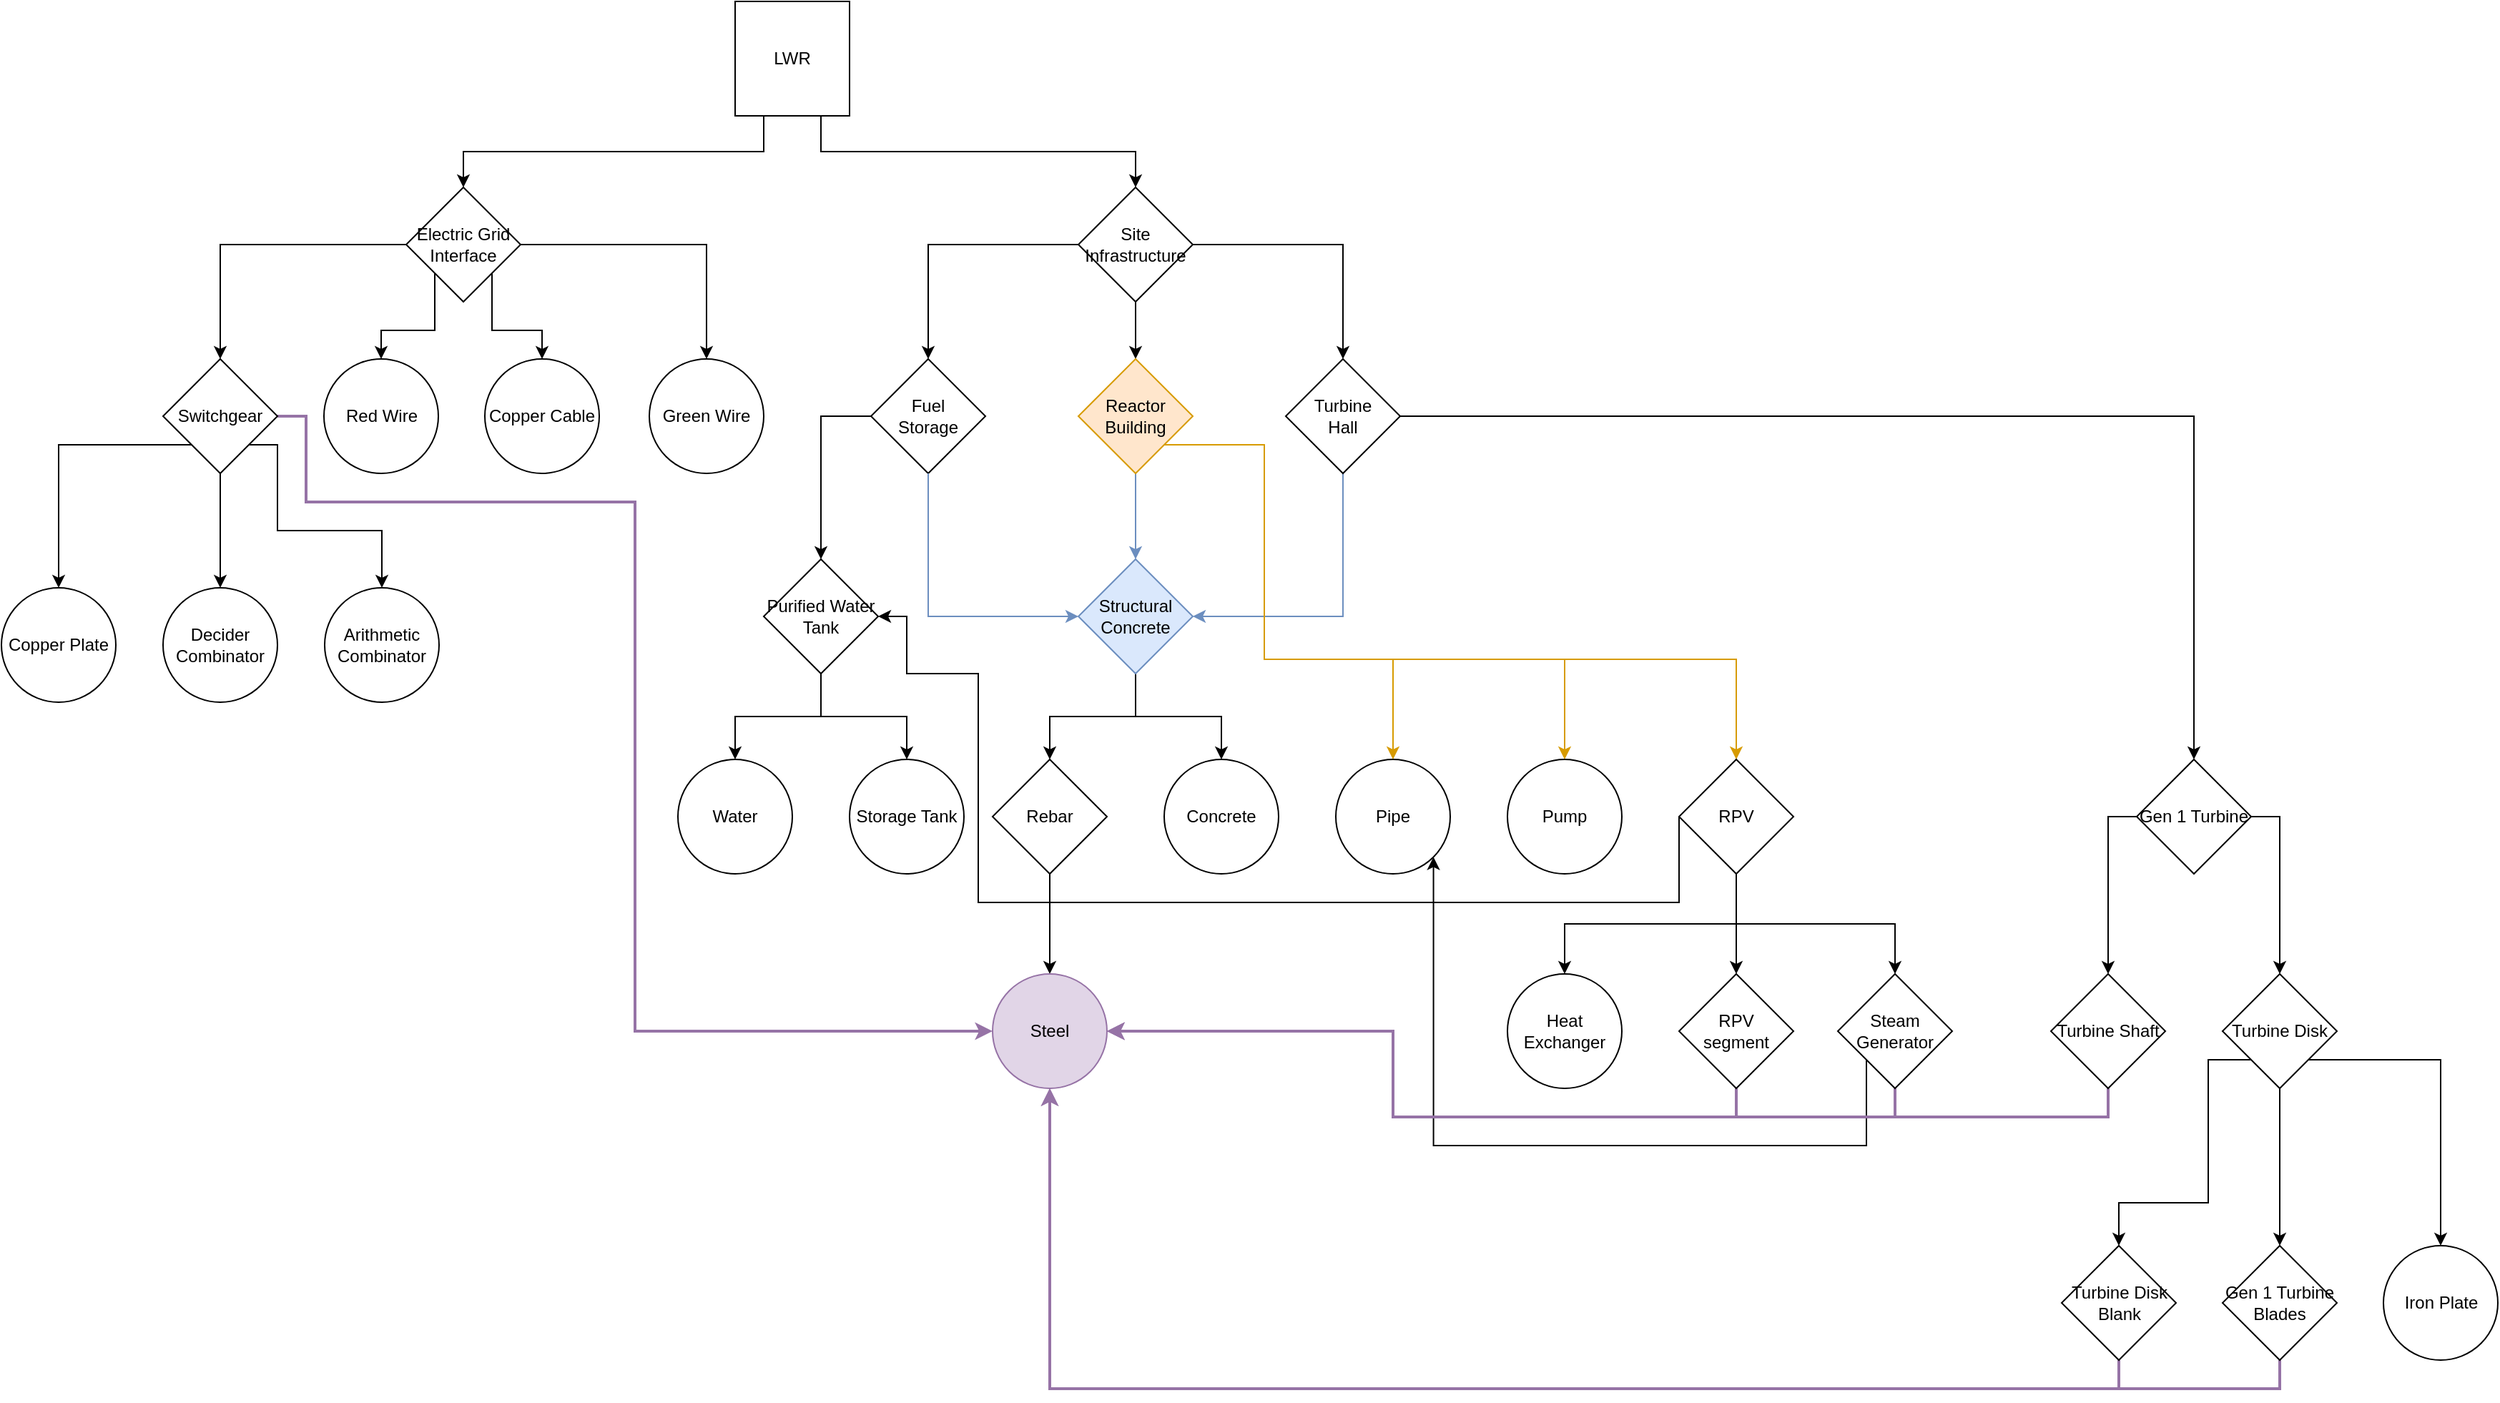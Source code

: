 <mxfile version="12.2.7" type="device" pages="1"><diagram id="TcMjS8_571rqWFJ2cBL9" name="Page-1"><mxGraphModel dx="1592" dy="757" grid="1" gridSize="10" guides="1" tooltips="1" connect="1" arrows="1" fold="1" page="1" pageScale="1" pageWidth="850" pageHeight="1100" math="0" shadow="0"><root><mxCell id="0"/><mxCell id="1" parent="0"/><mxCell id="RIYCR4amAmrsdQz-sDST-30" style="edgeStyle=orthogonalEdgeStyle;rounded=0;orthogonalLoop=1;jettySize=auto;html=1;exitX=0.25;exitY=1;exitDx=0;exitDy=0;" parent="1" source="RIYCR4amAmrsdQz-sDST-2" target="RIYCR4amAmrsdQz-sDST-8" edge="1"><mxGeometry relative="1" as="geometry"/></mxCell><mxCell id="RIYCR4amAmrsdQz-sDST-31" style="edgeStyle=orthogonalEdgeStyle;rounded=0;orthogonalLoop=1;jettySize=auto;html=1;exitX=0.75;exitY=1;exitDx=0;exitDy=0;" parent="1" source="RIYCR4amAmrsdQz-sDST-2" target="RIYCR4amAmrsdQz-sDST-9" edge="1"><mxGeometry relative="1" as="geometry"/></mxCell><mxCell id="RIYCR4amAmrsdQz-sDST-2" value="LWR" style="whiteSpace=wrap;html=1;aspect=fixed;" parent="1" vertex="1"><mxGeometry x="330" y="60" width="80" height="80" as="geometry"/></mxCell><mxCell id="Esh6tsAsbn587ZxgcHVG-64" style="edgeStyle=orthogonalEdgeStyle;rounded=0;orthogonalLoop=1;jettySize=auto;html=1;exitX=1;exitY=1;exitDx=0;exitDy=0;strokeWidth=1;" edge="1" parent="1" source="RIYCR4amAmrsdQz-sDST-8" target="Esh6tsAsbn587ZxgcHVG-63"><mxGeometry relative="1" as="geometry"/></mxCell><mxCell id="Esh6tsAsbn587ZxgcHVG-65" style="edgeStyle=orthogonalEdgeStyle;rounded=0;orthogonalLoop=1;jettySize=auto;html=1;exitX=0;exitY=1;exitDx=0;exitDy=0;entryX=0.5;entryY=0;entryDx=0;entryDy=0;strokeWidth=1;" edge="1" parent="1" source="RIYCR4amAmrsdQz-sDST-8" target="Esh6tsAsbn587ZxgcHVG-62"><mxGeometry relative="1" as="geometry"/></mxCell><mxCell id="Esh6tsAsbn587ZxgcHVG-67" style="edgeStyle=orthogonalEdgeStyle;rounded=0;orthogonalLoop=1;jettySize=auto;html=1;exitX=1;exitY=0.5;exitDx=0;exitDy=0;entryX=0.5;entryY=0;entryDx=0;entryDy=0;strokeWidth=1;" edge="1" parent="1" source="RIYCR4amAmrsdQz-sDST-8" target="Esh6tsAsbn587ZxgcHVG-61"><mxGeometry relative="1" as="geometry"/></mxCell><mxCell id="Esh6tsAsbn587ZxgcHVG-68" style="edgeStyle=orthogonalEdgeStyle;rounded=0;orthogonalLoop=1;jettySize=auto;html=1;exitX=0;exitY=0.5;exitDx=0;exitDy=0;entryX=0.5;entryY=0;entryDx=0;entryDy=0;strokeWidth=1;" edge="1" parent="1" source="RIYCR4amAmrsdQz-sDST-8" target="RIYCR4amAmrsdQz-sDST-14"><mxGeometry relative="1" as="geometry"/></mxCell><mxCell id="RIYCR4amAmrsdQz-sDST-8" value="Electric Grid Interface" style="rhombus;whiteSpace=wrap;html=1;fontFamily=Helvetica;fontSize=12;fontColor=#000000;align=center;strokeColor=#000000;fillColor=#ffffff;" parent="1" vertex="1"><mxGeometry x="100" y="190" width="80" height="80" as="geometry"/></mxCell><mxCell id="RIYCR4amAmrsdQz-sDST-44" style="edgeStyle=orthogonalEdgeStyle;rounded=0;orthogonalLoop=1;jettySize=auto;html=1;exitX=0.5;exitY=1;exitDx=0;exitDy=0;entryX=0.5;entryY=0;entryDx=0;entryDy=0;" parent="1" source="RIYCR4amAmrsdQz-sDST-9" target="RIYCR4amAmrsdQz-sDST-10" edge="1"><mxGeometry relative="1" as="geometry"/></mxCell><mxCell id="RIYCR4amAmrsdQz-sDST-45" style="edgeStyle=orthogonalEdgeStyle;rounded=0;orthogonalLoop=1;jettySize=auto;html=1;exitX=1;exitY=0.5;exitDx=0;exitDy=0;entryX=0.5;entryY=0;entryDx=0;entryDy=0;" parent="1" source="RIYCR4amAmrsdQz-sDST-9" target="RIYCR4amAmrsdQz-sDST-11" edge="1"><mxGeometry relative="1" as="geometry"><Array as="points"><mxPoint x="755" y="230"/></Array></mxGeometry></mxCell><mxCell id="RIYCR4amAmrsdQz-sDST-46" style="edgeStyle=orthogonalEdgeStyle;rounded=0;orthogonalLoop=1;jettySize=auto;html=1;exitX=0;exitY=0.5;exitDx=0;exitDy=0;entryX=0.5;entryY=0;entryDx=0;entryDy=0;" parent="1" source="RIYCR4amAmrsdQz-sDST-9" target="RIYCR4amAmrsdQz-sDST-12" edge="1"><mxGeometry relative="1" as="geometry"/></mxCell><mxCell id="RIYCR4amAmrsdQz-sDST-9" value="Site Infrastructure" style="rhombus;whiteSpace=wrap;html=1;fontFamily=Helvetica;fontSize=12;fontColor=#000000;align=center;strokeColor=#000000;fillColor=#ffffff;" parent="1" vertex="1"><mxGeometry x="570" y="190" width="80" height="80" as="geometry"/></mxCell><mxCell id="Esh6tsAsbn587ZxgcHVG-20" style="edgeStyle=orthogonalEdgeStyle;rounded=0;orthogonalLoop=1;jettySize=auto;html=1;exitX=0.5;exitY=1;exitDx=0;exitDy=0;entryX=0.5;entryY=0;entryDx=0;entryDy=0;" edge="1" parent="1" source="Esh6tsAsbn587ZxgcHVG-2" target="Esh6tsAsbn587ZxgcHVG-21"><mxGeometry relative="1" as="geometry"><mxPoint x="930" y="200" as="targetPoint"/></mxGeometry></mxCell><mxCell id="Esh6tsAsbn587ZxgcHVG-24" style="edgeStyle=orthogonalEdgeStyle;rounded=0;orthogonalLoop=1;jettySize=auto;html=1;exitX=0.5;exitY=1;exitDx=0;exitDy=0;entryX=1;entryY=0.5;entryDx=0;entryDy=0;fillColor=#dae8fc;strokeColor=#6c8ebf;" edge="1" parent="1" source="RIYCR4amAmrsdQz-sDST-11" target="Esh6tsAsbn587ZxgcHVG-2"><mxGeometry relative="1" as="geometry"/></mxCell><mxCell id="Esh6tsAsbn587ZxgcHVG-47" style="edgeStyle=orthogonalEdgeStyle;rounded=0;orthogonalLoop=1;jettySize=auto;html=1;exitX=1;exitY=0.5;exitDx=0;exitDy=0;entryX=0.5;entryY=0;entryDx=0;entryDy=0;" edge="1" parent="1" source="RIYCR4amAmrsdQz-sDST-11" target="Esh6tsAsbn587ZxgcHVG-46"><mxGeometry relative="1" as="geometry"/></mxCell><mxCell id="RIYCR4amAmrsdQz-sDST-11" value="&lt;div&gt;Turbine&lt;/div&gt;&lt;div&gt;Hall&lt;br&gt;&lt;/div&gt;" style="rhombus;whiteSpace=wrap;html=1;" parent="1" vertex="1"><mxGeometry x="715" y="310" width="80" height="80" as="geometry"/></mxCell><mxCell id="Esh6tsAsbn587ZxgcHVG-3" value="" style="edgeStyle=orthogonalEdgeStyle;rounded=0;orthogonalLoop=1;jettySize=auto;html=1;fillColor=#dae8fc;strokeColor=#6c8ebf;" edge="1" parent="1" source="RIYCR4amAmrsdQz-sDST-10" target="Esh6tsAsbn587ZxgcHVG-2"><mxGeometry relative="1" as="geometry"/></mxCell><mxCell id="Esh6tsAsbn587ZxgcHVG-27" style="edgeStyle=orthogonalEdgeStyle;rounded=0;orthogonalLoop=1;jettySize=auto;html=1;exitX=0;exitY=0.5;exitDx=0;exitDy=0;entryX=0.5;entryY=0;entryDx=0;entryDy=0;" edge="1" parent="1" source="RIYCR4amAmrsdQz-sDST-12" target="Esh6tsAsbn587ZxgcHVG-4"><mxGeometry relative="1" as="geometry"/></mxCell><mxCell id="RIYCR4amAmrsdQz-sDST-12" value="&lt;div&gt;Fuel&lt;/div&gt;&lt;div&gt;Storage&lt;br&gt;&lt;/div&gt;" style="rhombus;whiteSpace=wrap;html=1;" parent="1" vertex="1"><mxGeometry x="425" y="310" width="80" height="80" as="geometry"/></mxCell><mxCell id="Esh6tsAsbn587ZxgcHVG-25" style="edgeStyle=orthogonalEdgeStyle;rounded=0;orthogonalLoop=1;jettySize=auto;html=1;exitX=0.5;exitY=1;exitDx=0;exitDy=0;" edge="1" parent="1" source="Esh6tsAsbn587ZxgcHVG-4" target="Esh6tsAsbn587ZxgcHVG-15"><mxGeometry relative="1" as="geometry"/></mxCell><mxCell id="Esh6tsAsbn587ZxgcHVG-26" style="edgeStyle=orthogonalEdgeStyle;rounded=0;orthogonalLoop=1;jettySize=auto;html=1;exitX=0.5;exitY=1;exitDx=0;exitDy=0;entryX=0.5;entryY=0;entryDx=0;entryDy=0;" edge="1" parent="1" source="Esh6tsAsbn587ZxgcHVG-4" target="Esh6tsAsbn587ZxgcHVG-12"><mxGeometry relative="1" as="geometry"/></mxCell><mxCell id="Esh6tsAsbn587ZxgcHVG-4" value="Purified Water Tank" style="rhombus;whiteSpace=wrap;html=1;" vertex="1" parent="1"><mxGeometry x="350" y="450" width="80" height="80" as="geometry"/></mxCell><mxCell id="Esh6tsAsbn587ZxgcHVG-12" value="Water" style="ellipse;whiteSpace=wrap;html=1;aspect=fixed;fontFamily=Helvetica;fontSize=12;fontColor=#000000;align=center;strokeColor=#000000;fillColor=#ffffff;" vertex="1" parent="1"><mxGeometry x="290" y="590" width="80" height="80" as="geometry"/></mxCell><mxCell id="Esh6tsAsbn587ZxgcHVG-11" style="edgeStyle=orthogonalEdgeStyle;rounded=0;orthogonalLoop=1;jettySize=auto;html=1;exitX=0.5;exitY=1;exitDx=0;exitDy=0;entryX=0.5;entryY=0;entryDx=0;entryDy=0;" edge="1" parent="1" source="Esh6tsAsbn587ZxgcHVG-2" target="Esh6tsAsbn587ZxgcHVG-10"><mxGeometry relative="1" as="geometry"/></mxCell><mxCell id="Esh6tsAsbn587ZxgcHVG-73" style="edgeStyle=orthogonalEdgeStyle;rounded=0;orthogonalLoop=1;jettySize=auto;html=1;exitX=0;exitY=1;exitDx=0;exitDy=0;entryX=0.5;entryY=0;entryDx=0;entryDy=0;strokeWidth=1;" edge="1" parent="1" source="RIYCR4amAmrsdQz-sDST-14" target="Esh6tsAsbn587ZxgcHVG-71"><mxGeometry relative="1" as="geometry"/></mxCell><mxCell id="Esh6tsAsbn587ZxgcHVG-74" style="edgeStyle=orthogonalEdgeStyle;rounded=0;orthogonalLoop=1;jettySize=auto;html=1;exitX=0.5;exitY=1;exitDx=0;exitDy=0;entryX=0.5;entryY=0;entryDx=0;entryDy=0;strokeWidth=1;" edge="1" parent="1" source="RIYCR4amAmrsdQz-sDST-14" target="Esh6tsAsbn587ZxgcHVG-70"><mxGeometry relative="1" as="geometry"/></mxCell><mxCell id="Esh6tsAsbn587ZxgcHVG-75" style="edgeStyle=orthogonalEdgeStyle;rounded=0;orthogonalLoop=1;jettySize=auto;html=1;exitX=1;exitY=1;exitDx=0;exitDy=0;entryX=0.5;entryY=0;entryDx=0;entryDy=0;strokeWidth=1;" edge="1" parent="1" source="RIYCR4amAmrsdQz-sDST-14" target="Esh6tsAsbn587ZxgcHVG-69"><mxGeometry relative="1" as="geometry"><Array as="points"><mxPoint x="10" y="370"/><mxPoint x="10" y="430"/><mxPoint x="83" y="430"/></Array></mxGeometry></mxCell><mxCell id="Esh6tsAsbn587ZxgcHVG-76" style="edgeStyle=orthogonalEdgeStyle;rounded=0;orthogonalLoop=1;jettySize=auto;html=1;exitX=1;exitY=0.5;exitDx=0;exitDy=0;entryX=0;entryY=0.5;entryDx=0;entryDy=0;strokeWidth=2;fillColor=#e1d5e7;strokeColor=#9673a6;" edge="1" parent="1" source="RIYCR4amAmrsdQz-sDST-14" target="Esh6tsAsbn587ZxgcHVG-17"><mxGeometry relative="1" as="geometry"><Array as="points"><mxPoint x="30" y="350"/><mxPoint x="30" y="410"/><mxPoint x="260" y="410"/><mxPoint x="260" y="780"/></Array></mxGeometry></mxCell><mxCell id="RIYCR4amAmrsdQz-sDST-14" value="Switchgear" style="rhombus;whiteSpace=wrap;html=1;" parent="1" vertex="1"><mxGeometry x="-70" y="310" width="80" height="80" as="geometry"/></mxCell><mxCell id="Esh6tsAsbn587ZxgcHVG-28" style="edgeStyle=orthogonalEdgeStyle;rounded=0;orthogonalLoop=1;jettySize=auto;html=1;exitX=0.5;exitY=1;exitDx=0;exitDy=0;entryX=0.5;entryY=0;entryDx=0;entryDy=0;" edge="1" parent="1" source="Esh6tsAsbn587ZxgcHVG-10" target="Esh6tsAsbn587ZxgcHVG-17"><mxGeometry relative="1" as="geometry"/></mxCell><mxCell id="Esh6tsAsbn587ZxgcHVG-10" value="Rebar" style="rhombus;whiteSpace=wrap;html=1;" vertex="1" parent="1"><mxGeometry x="510" y="590" width="80" height="80" as="geometry"/></mxCell><mxCell id="Esh6tsAsbn587ZxgcHVG-15" value="Storage Tank" style="ellipse;whiteSpace=wrap;html=1;aspect=fixed;fontFamily=Helvetica;fontSize=12;fontColor=#000000;align=center;strokeColor=#000000;fillColor=#ffffff;" vertex="1" parent="1"><mxGeometry x="410" y="590" width="80" height="80" as="geometry"/></mxCell><mxCell id="Esh6tsAsbn587ZxgcHVG-17" value="Steel" style="ellipse;whiteSpace=wrap;html=1;aspect=fixed;fontFamily=Helvetica;fontSize=12;align=center;strokeColor=#9673a6;fillColor=#e1d5e7;" vertex="1" parent="1"><mxGeometry x="510" y="740" width="80" height="80" as="geometry"/></mxCell><mxCell id="Esh6tsAsbn587ZxgcHVG-21" value="&lt;div&gt;Concrete&lt;/div&gt;" style="ellipse;whiteSpace=wrap;html=1;aspect=fixed;fontFamily=Helvetica;fontSize=12;fontColor=#000000;align=center;strokeColor=#000000;fillColor=#ffffff;" vertex="1" parent="1"><mxGeometry x="630" y="590" width="80" height="80" as="geometry"/></mxCell><mxCell id="Esh6tsAsbn587ZxgcHVG-32" style="edgeStyle=orthogonalEdgeStyle;rounded=0;orthogonalLoop=1;jettySize=auto;html=1;exitX=1;exitY=1;exitDx=0;exitDy=0;entryX=0.5;entryY=0;entryDx=0;entryDy=0;fillColor=#ffe6cc;strokeColor=#d79b00;" edge="1" parent="1" source="RIYCR4amAmrsdQz-sDST-10" target="Esh6tsAsbn587ZxgcHVG-29"><mxGeometry relative="1" as="geometry"><Array as="points"><mxPoint x="700" y="370"/><mxPoint x="700" y="520"/><mxPoint x="790" y="520"/></Array></mxGeometry></mxCell><mxCell id="Esh6tsAsbn587ZxgcHVG-33" style="edgeStyle=orthogonalEdgeStyle;rounded=0;orthogonalLoop=1;jettySize=auto;html=1;exitX=1;exitY=1;exitDx=0;exitDy=0;entryX=0.5;entryY=0;entryDx=0;entryDy=0;fillColor=#ffe6cc;strokeColor=#d79b00;" edge="1" parent="1" source="RIYCR4amAmrsdQz-sDST-10" target="Esh6tsAsbn587ZxgcHVG-30"><mxGeometry relative="1" as="geometry"><Array as="points"><mxPoint x="700" y="370"/><mxPoint x="700" y="520"/><mxPoint x="910" y="520"/></Array></mxGeometry></mxCell><mxCell id="Esh6tsAsbn587ZxgcHVG-34" style="edgeStyle=orthogonalEdgeStyle;rounded=0;orthogonalLoop=1;jettySize=auto;html=1;exitX=1;exitY=1;exitDx=0;exitDy=0;entryX=0.5;entryY=0;entryDx=0;entryDy=0;fillColor=#ffe6cc;strokeColor=#d79b00;" edge="1" parent="1" source="RIYCR4amAmrsdQz-sDST-10" target="Esh6tsAsbn587ZxgcHVG-31"><mxGeometry relative="1" as="geometry"><Array as="points"><mxPoint x="700" y="370"/><mxPoint x="700" y="520"/><mxPoint x="1030" y="520"/></Array></mxGeometry></mxCell><mxCell id="RIYCR4amAmrsdQz-sDST-10" value="Reactor Building" style="rhombus;whiteSpace=wrap;html=1;fillColor=#ffe6cc;strokeColor=#d79b00;" parent="1" vertex="1"><mxGeometry x="570" y="310" width="80" height="80" as="geometry"/></mxCell><mxCell id="Esh6tsAsbn587ZxgcHVG-2" value="Structural Concrete" style="rhombus;whiteSpace=wrap;html=1;fillColor=#dae8fc;strokeColor=#6c8ebf;" vertex="1" parent="1"><mxGeometry x="570" y="450" width="80" height="80" as="geometry"/></mxCell><mxCell id="Esh6tsAsbn587ZxgcHVG-23" value="" style="edgeStyle=orthogonalEdgeStyle;rounded=0;orthogonalLoop=1;jettySize=auto;html=1;entryX=0;entryY=0.5;entryDx=0;entryDy=0;fillColor=#dae8fc;strokeColor=#6c8ebf;" edge="1" parent="1" source="RIYCR4amAmrsdQz-sDST-12" target="Esh6tsAsbn587ZxgcHVG-2"><mxGeometry relative="1" as="geometry"><mxPoint x="465" y="390" as="sourcePoint"/><mxPoint x="968.5" y="640" as="targetPoint"/><Array as="points"><mxPoint x="465" y="490"/></Array></mxGeometry></mxCell><mxCell id="Esh6tsAsbn587ZxgcHVG-29" value="Pipe" style="ellipse;whiteSpace=wrap;html=1;aspect=fixed;" vertex="1" parent="1"><mxGeometry x="750" y="590" width="80" height="80" as="geometry"/></mxCell><mxCell id="Esh6tsAsbn587ZxgcHVG-30" value="Pump" style="ellipse;whiteSpace=wrap;html=1;aspect=fixed;" vertex="1" parent="1"><mxGeometry x="870" y="590" width="80" height="80" as="geometry"/></mxCell><mxCell id="Esh6tsAsbn587ZxgcHVG-37" style="edgeStyle=orthogonalEdgeStyle;rounded=0;orthogonalLoop=1;jettySize=auto;html=1;entryX=1;entryY=0.5;entryDx=0;entryDy=0;exitX=0;exitY=0.5;exitDx=0;exitDy=0;" edge="1" parent="1" source="Esh6tsAsbn587ZxgcHVG-31" target="Esh6tsAsbn587ZxgcHVG-4"><mxGeometry relative="1" as="geometry"><mxPoint x="1070" y="710" as="sourcePoint"/><Array as="points"><mxPoint x="990" y="690"/><mxPoint x="500" y="690"/><mxPoint x="500" y="530"/><mxPoint x="450" y="530"/><mxPoint x="450" y="490"/></Array></mxGeometry></mxCell><mxCell id="Esh6tsAsbn587ZxgcHVG-40" style="edgeStyle=orthogonalEdgeStyle;rounded=0;orthogonalLoop=1;jettySize=auto;html=1;exitX=0.5;exitY=1;exitDx=0;exitDy=0;entryX=0.5;entryY=0;entryDx=0;entryDy=0;" edge="1" parent="1" source="Esh6tsAsbn587ZxgcHVG-31" target="Esh6tsAsbn587ZxgcHVG-38"><mxGeometry relative="1" as="geometry"/></mxCell><mxCell id="Esh6tsAsbn587ZxgcHVG-41" style="edgeStyle=orthogonalEdgeStyle;rounded=0;orthogonalLoop=1;jettySize=auto;html=1;exitX=0.5;exitY=1;exitDx=0;exitDy=0;entryX=0.5;entryY=0;entryDx=0;entryDy=0;" edge="1" parent="1" source="Esh6tsAsbn587ZxgcHVG-31" target="Esh6tsAsbn587ZxgcHVG-35"><mxGeometry relative="1" as="geometry"/></mxCell><mxCell id="Esh6tsAsbn587ZxgcHVG-42" style="edgeStyle=orthogonalEdgeStyle;rounded=0;orthogonalLoop=1;jettySize=auto;html=1;exitX=0.5;exitY=1;exitDx=0;exitDy=0;" edge="1" parent="1" source="Esh6tsAsbn587ZxgcHVG-31" target="Esh6tsAsbn587ZxgcHVG-36"><mxGeometry relative="1" as="geometry"/></mxCell><mxCell id="Esh6tsAsbn587ZxgcHVG-31" value="RPV" style="rhombus;whiteSpace=wrap;html=1;" vertex="1" parent="1"><mxGeometry x="990" y="590" width="80" height="80" as="geometry"/></mxCell><mxCell id="Esh6tsAsbn587ZxgcHVG-43" style="edgeStyle=orthogonalEdgeStyle;rounded=0;orthogonalLoop=1;jettySize=auto;html=1;exitX=0.5;exitY=1;exitDx=0;exitDy=0;entryX=1;entryY=0.5;entryDx=0;entryDy=0;fillColor=#e1d5e7;strokeColor=#9673a6;strokeWidth=2;" edge="1" parent="1" source="Esh6tsAsbn587ZxgcHVG-35" target="Esh6tsAsbn587ZxgcHVG-17"><mxGeometry relative="1" as="geometry"/></mxCell><mxCell id="Esh6tsAsbn587ZxgcHVG-35" value="&lt;div&gt;RPV&lt;/div&gt;&lt;div&gt;segment&lt;/div&gt;" style="rhombus;whiteSpace=wrap;html=1;" vertex="1" parent="1"><mxGeometry x="990" y="740" width="80" height="80" as="geometry"/></mxCell><mxCell id="Esh6tsAsbn587ZxgcHVG-44" style="edgeStyle=orthogonalEdgeStyle;rounded=0;orthogonalLoop=1;jettySize=auto;html=1;exitX=0.5;exitY=1;exitDx=0;exitDy=0;entryX=1;entryY=0.5;entryDx=0;entryDy=0;fillColor=#e1d5e7;strokeColor=#9673a6;strokeWidth=2;" edge="1" parent="1" source="Esh6tsAsbn587ZxgcHVG-36" target="Esh6tsAsbn587ZxgcHVG-17"><mxGeometry relative="1" as="geometry"><Array as="points"><mxPoint x="1141" y="840"/><mxPoint x="790" y="840"/><mxPoint x="790" y="780"/></Array></mxGeometry></mxCell><mxCell id="Esh6tsAsbn587ZxgcHVG-45" style="edgeStyle=orthogonalEdgeStyle;rounded=0;orthogonalLoop=1;jettySize=auto;html=1;exitX=0;exitY=1;exitDx=0;exitDy=0;entryX=1;entryY=1;entryDx=0;entryDy=0;" edge="1" parent="1" source="Esh6tsAsbn587ZxgcHVG-36" target="Esh6tsAsbn587ZxgcHVG-29"><mxGeometry relative="1" as="geometry"><Array as="points"><mxPoint x="1121" y="860"/><mxPoint x="818" y="860"/></Array></mxGeometry></mxCell><mxCell id="Esh6tsAsbn587ZxgcHVG-36" value="Steam Generator" style="rhombus;whiteSpace=wrap;html=1;" vertex="1" parent="1"><mxGeometry x="1101" y="740" width="80" height="80" as="geometry"/></mxCell><mxCell id="Esh6tsAsbn587ZxgcHVG-38" value="Heat Exchanger" style="ellipse;whiteSpace=wrap;html=1;aspect=fixed;" vertex="1" parent="1"><mxGeometry x="870" y="740" width="80" height="80" as="geometry"/></mxCell><mxCell id="Esh6tsAsbn587ZxgcHVG-50" style="edgeStyle=orthogonalEdgeStyle;rounded=0;orthogonalLoop=1;jettySize=auto;html=1;exitX=0;exitY=0.5;exitDx=0;exitDy=0;entryX=0.5;entryY=0;entryDx=0;entryDy=0;" edge="1" parent="1" source="Esh6tsAsbn587ZxgcHVG-46" target="Esh6tsAsbn587ZxgcHVG-48"><mxGeometry relative="1" as="geometry"/></mxCell><mxCell id="Esh6tsAsbn587ZxgcHVG-51" style="edgeStyle=orthogonalEdgeStyle;rounded=0;orthogonalLoop=1;jettySize=auto;html=1;exitX=1;exitY=0.5;exitDx=0;exitDy=0;entryX=0.5;entryY=0;entryDx=0;entryDy=0;" edge="1" parent="1" source="Esh6tsAsbn587ZxgcHVG-46" target="Esh6tsAsbn587ZxgcHVG-49"><mxGeometry relative="1" as="geometry"/></mxCell><mxCell id="Esh6tsAsbn587ZxgcHVG-46" value="Gen 1 Turbine" style="rhombus;whiteSpace=wrap;html=1;" vertex="1" parent="1"><mxGeometry x="1310" y="590" width="80" height="80" as="geometry"/></mxCell><mxCell id="Esh6tsAsbn587ZxgcHVG-52" style="edgeStyle=orthogonalEdgeStyle;rounded=0;orthogonalLoop=1;jettySize=auto;html=1;exitX=0.5;exitY=1;exitDx=0;exitDy=0;fillColor=#e1d5e7;strokeColor=#9673a6;strokeWidth=2;entryX=1;entryY=0.5;entryDx=0;entryDy=0;" edge="1" parent="1" source="Esh6tsAsbn587ZxgcHVG-48" target="Esh6tsAsbn587ZxgcHVG-17"><mxGeometry relative="1" as="geometry"><mxPoint x="610" y="860" as="targetPoint"/><Array as="points"><mxPoint x="1290" y="840"/><mxPoint x="790" y="840"/><mxPoint x="790" y="780"/></Array></mxGeometry></mxCell><mxCell id="Esh6tsAsbn587ZxgcHVG-48" value="Turbine Shaft" style="rhombus;whiteSpace=wrap;html=1;" vertex="1" parent="1"><mxGeometry x="1250" y="740" width="80" height="80" as="geometry"/></mxCell><mxCell id="Esh6tsAsbn587ZxgcHVG-56" style="edgeStyle=orthogonalEdgeStyle;rounded=0;orthogonalLoop=1;jettySize=auto;html=1;exitX=0.5;exitY=1;exitDx=0;exitDy=0;entryX=0.5;entryY=0;entryDx=0;entryDy=0;strokeWidth=1;" edge="1" parent="1" source="Esh6tsAsbn587ZxgcHVG-49" target="Esh6tsAsbn587ZxgcHVG-54"><mxGeometry relative="1" as="geometry"/></mxCell><mxCell id="Esh6tsAsbn587ZxgcHVG-57" style="edgeStyle=orthogonalEdgeStyle;rounded=0;orthogonalLoop=1;jettySize=auto;html=1;exitX=0;exitY=1;exitDx=0;exitDy=0;entryX=0.5;entryY=0;entryDx=0;entryDy=0;strokeWidth=1;" edge="1" parent="1" source="Esh6tsAsbn587ZxgcHVG-49" target="Esh6tsAsbn587ZxgcHVG-53"><mxGeometry relative="1" as="geometry"><Array as="points"><mxPoint x="1360" y="800"/><mxPoint x="1360" y="900"/><mxPoint x="1298" y="900"/></Array></mxGeometry></mxCell><mxCell id="Esh6tsAsbn587ZxgcHVG-58" style="edgeStyle=orthogonalEdgeStyle;rounded=0;orthogonalLoop=1;jettySize=auto;html=1;exitX=1;exitY=1;exitDx=0;exitDy=0;strokeWidth=1;" edge="1" parent="1" source="Esh6tsAsbn587ZxgcHVG-49" target="Esh6tsAsbn587ZxgcHVG-55"><mxGeometry relative="1" as="geometry"/></mxCell><mxCell id="Esh6tsAsbn587ZxgcHVG-49" value="Turbine Disk" style="rhombus;whiteSpace=wrap;html=1;" vertex="1" parent="1"><mxGeometry x="1370" y="740" width="80" height="80" as="geometry"/></mxCell><mxCell id="Esh6tsAsbn587ZxgcHVG-60" style="edgeStyle=orthogonalEdgeStyle;rounded=0;orthogonalLoop=1;jettySize=auto;html=1;exitX=0.5;exitY=1;exitDx=0;exitDy=0;entryX=0.5;entryY=1;entryDx=0;entryDy=0;strokeWidth=2;fillColor=#e1d5e7;strokeColor=#9673a6;" edge="1" parent="1" source="Esh6tsAsbn587ZxgcHVG-53" target="Esh6tsAsbn587ZxgcHVG-17"><mxGeometry relative="1" as="geometry"/></mxCell><mxCell id="Esh6tsAsbn587ZxgcHVG-53" value="Turbine Disk Blank" style="rhombus;whiteSpace=wrap;html=1;" vertex="1" parent="1"><mxGeometry x="1257.5" y="930" width="80" height="80" as="geometry"/></mxCell><mxCell id="Esh6tsAsbn587ZxgcHVG-59" style="edgeStyle=orthogonalEdgeStyle;rounded=0;orthogonalLoop=1;jettySize=auto;html=1;exitX=0.5;exitY=1;exitDx=0;exitDy=0;entryX=0.5;entryY=1;entryDx=0;entryDy=0;strokeWidth=2;fillColor=#e1d5e7;strokeColor=#9673a6;" edge="1" parent="1" source="Esh6tsAsbn587ZxgcHVG-54" target="Esh6tsAsbn587ZxgcHVG-17"><mxGeometry relative="1" as="geometry"/></mxCell><mxCell id="Esh6tsAsbn587ZxgcHVG-54" value="Gen 1 Turbine Blades" style="rhombus;whiteSpace=wrap;html=1;" vertex="1" parent="1"><mxGeometry x="1370" y="930" width="80" height="80" as="geometry"/></mxCell><mxCell id="Esh6tsAsbn587ZxgcHVG-55" value="Iron Plate" style="ellipse;whiteSpace=wrap;html=1;aspect=fixed;" vertex="1" parent="1"><mxGeometry x="1482.5" y="930" width="80" height="80" as="geometry"/></mxCell><mxCell id="Esh6tsAsbn587ZxgcHVG-62" value="Red Wire" style="ellipse;whiteSpace=wrap;html=1;aspect=fixed;" vertex="1" parent="1"><mxGeometry x="42.5" y="310" width="80" height="80" as="geometry"/></mxCell><mxCell id="Esh6tsAsbn587ZxgcHVG-63" value="Copper Cable" style="ellipse;whiteSpace=wrap;html=1;aspect=fixed;" vertex="1" parent="1"><mxGeometry x="155" y="310" width="80" height="80" as="geometry"/></mxCell><mxCell id="Esh6tsAsbn587ZxgcHVG-61" value="Green Wire" style="ellipse;whiteSpace=wrap;html=1;aspect=fixed;" vertex="1" parent="1"><mxGeometry x="270" y="310" width="80" height="80" as="geometry"/></mxCell><mxCell id="Esh6tsAsbn587ZxgcHVG-69" value="Arithmetic Combinator" style="ellipse;whiteSpace=wrap;html=1;aspect=fixed;" vertex="1" parent="1"><mxGeometry x="43" y="470" width="80" height="80" as="geometry"/></mxCell><mxCell id="Esh6tsAsbn587ZxgcHVG-70" value="Decider Combinator" style="ellipse;whiteSpace=wrap;html=1;aspect=fixed;" vertex="1" parent="1"><mxGeometry x="-70" y="470" width="80" height="80" as="geometry"/></mxCell><mxCell id="Esh6tsAsbn587ZxgcHVG-71" value="Copper Plate" style="ellipse;whiteSpace=wrap;html=1;aspect=fixed;" vertex="1" parent="1"><mxGeometry x="-183" y="470" width="80" height="80" as="geometry"/></mxCell></root></mxGraphModel></diagram></mxfile>